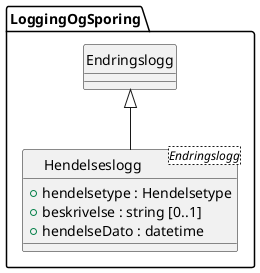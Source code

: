 @startuml
skinparam nodesep 100
hide circle
class LoggingOgSporing.Hendelseslogg <Endringslogg> {
  +hendelsetype : Hendelsetype
  +beskrivelse : string [0..1]
  +hendelseDato : datetime
}
class LoggingOgSporing.Endringslogg {
}
LoggingOgSporing.Endringslogg <|-- LoggingOgSporing.Hendelseslogg
@enduml
